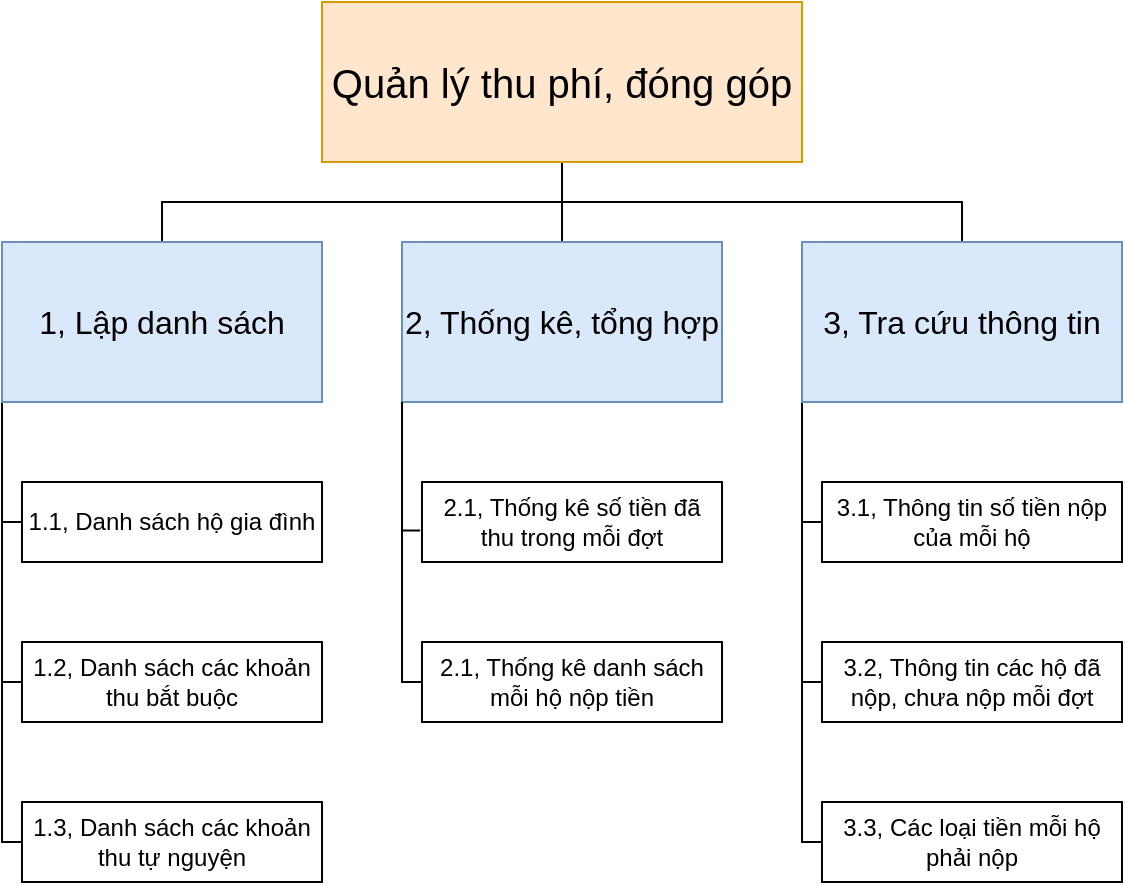 <mxfile version="25.0.3">
  <diagram name="Trang-1" id="LsU3ng23SqDBzvLvnEQI">
    <mxGraphModel dx="875" dy="474" grid="1" gridSize="10" guides="1" tooltips="1" connect="1" arrows="1" fold="1" page="1" pageScale="1" pageWidth="827" pageHeight="1169" math="0" shadow="0">
      <root>
        <mxCell id="0" />
        <mxCell id="1" parent="0" />
        <mxCell id="3CAVAxjYpTLYCpoozpfG-28" value="" style="group" vertex="1" connectable="0" parent="1">
          <mxGeometry x="80" y="80" width="560" height="440" as="geometry" />
        </mxCell>
        <mxCell id="3CAVAxjYpTLYCpoozpfG-25" style="edgeStyle=orthogonalEdgeStyle;rounded=0;orthogonalLoop=1;jettySize=auto;html=1;exitX=0.5;exitY=1;exitDx=0;exitDy=0;entryX=0.5;entryY=0;entryDx=0;entryDy=0;endArrow=none;endFill=0;" edge="1" parent="3CAVAxjYpTLYCpoozpfG-28" source="3CAVAxjYpTLYCpoozpfG-1" target="3CAVAxjYpTLYCpoozpfG-3">
          <mxGeometry relative="1" as="geometry" />
        </mxCell>
        <mxCell id="3CAVAxjYpTLYCpoozpfG-26" style="edgeStyle=orthogonalEdgeStyle;rounded=0;orthogonalLoop=1;jettySize=auto;html=1;exitX=0.5;exitY=1;exitDx=0;exitDy=0;entryX=0.5;entryY=0;entryDx=0;entryDy=0;endArrow=none;endFill=0;" edge="1" parent="3CAVAxjYpTLYCpoozpfG-28" source="3CAVAxjYpTLYCpoozpfG-1" target="3CAVAxjYpTLYCpoozpfG-2">
          <mxGeometry relative="1" as="geometry" />
        </mxCell>
        <mxCell id="3CAVAxjYpTLYCpoozpfG-27" style="edgeStyle=orthogonalEdgeStyle;rounded=0;orthogonalLoop=1;jettySize=auto;html=1;exitX=0.5;exitY=1;exitDx=0;exitDy=0;entryX=0.5;entryY=0;entryDx=0;entryDy=0;endArrow=none;endFill=0;" edge="1" parent="3CAVAxjYpTLYCpoozpfG-28" source="3CAVAxjYpTLYCpoozpfG-1" target="3CAVAxjYpTLYCpoozpfG-4">
          <mxGeometry relative="1" as="geometry" />
        </mxCell>
        <mxCell id="3CAVAxjYpTLYCpoozpfG-1" value="Quản lý thu phí, đóng góp" style="rounded=0;whiteSpace=wrap;html=1;fillColor=#ffe6cc;strokeColor=#d79b00;fontSize=20;" vertex="1" parent="3CAVAxjYpTLYCpoozpfG-28">
          <mxGeometry x="160" width="240" height="80" as="geometry" />
        </mxCell>
        <mxCell id="3CAVAxjYpTLYCpoozpfG-12" style="edgeStyle=orthogonalEdgeStyle;rounded=0;orthogonalLoop=1;jettySize=auto;html=1;exitX=0;exitY=1;exitDx=0;exitDy=0;entryX=0;entryY=0.5;entryDx=0;entryDy=0;endArrow=none;endFill=0;" edge="1" parent="3CAVAxjYpTLYCpoozpfG-28" source="3CAVAxjYpTLYCpoozpfG-2" target="3CAVAxjYpTLYCpoozpfG-5">
          <mxGeometry relative="1" as="geometry">
            <Array as="points">
              <mxPoint y="260" />
            </Array>
          </mxGeometry>
        </mxCell>
        <mxCell id="3CAVAxjYpTLYCpoozpfG-13" style="edgeStyle=orthogonalEdgeStyle;rounded=0;orthogonalLoop=1;jettySize=auto;html=1;exitX=0;exitY=1;exitDx=0;exitDy=0;entryX=0;entryY=0.5;entryDx=0;entryDy=0;endArrow=none;endFill=0;" edge="1" parent="3CAVAxjYpTLYCpoozpfG-28" source="3CAVAxjYpTLYCpoozpfG-2" target="3CAVAxjYpTLYCpoozpfG-10">
          <mxGeometry relative="1" as="geometry">
            <Array as="points">
              <mxPoint y="340" />
            </Array>
          </mxGeometry>
        </mxCell>
        <mxCell id="3CAVAxjYpTLYCpoozpfG-14" style="edgeStyle=orthogonalEdgeStyle;rounded=0;orthogonalLoop=1;jettySize=auto;html=1;exitX=0;exitY=1;exitDx=0;exitDy=0;entryX=0;entryY=0.5;entryDx=0;entryDy=0;endArrow=none;endFill=0;" edge="1" parent="3CAVAxjYpTLYCpoozpfG-28" source="3CAVAxjYpTLYCpoozpfG-2" target="3CAVAxjYpTLYCpoozpfG-11">
          <mxGeometry relative="1" as="geometry">
            <Array as="points">
              <mxPoint y="420" />
            </Array>
          </mxGeometry>
        </mxCell>
        <mxCell id="3CAVAxjYpTLYCpoozpfG-2" value="1, Lập danh sách" style="rounded=0;whiteSpace=wrap;html=1;fillColor=#dae8fc;strokeColor=#6c8ebf;fontSize=16;" vertex="1" parent="3CAVAxjYpTLYCpoozpfG-28">
          <mxGeometry y="120" width="160" height="80" as="geometry" />
        </mxCell>
        <mxCell id="3CAVAxjYpTLYCpoozpfG-21" style="edgeStyle=orthogonalEdgeStyle;rounded=0;orthogonalLoop=1;jettySize=auto;html=1;exitX=0;exitY=1;exitDx=0;exitDy=0;entryX=0;entryY=0.5;entryDx=0;entryDy=0;endArrow=none;endFill=0;" edge="1" parent="3CAVAxjYpTLYCpoozpfG-28" source="3CAVAxjYpTLYCpoozpfG-3" target="3CAVAxjYpTLYCpoozpfG-16">
          <mxGeometry relative="1" as="geometry">
            <Array as="points">
              <mxPoint x="200" y="340" />
            </Array>
          </mxGeometry>
        </mxCell>
        <mxCell id="3CAVAxjYpTLYCpoozpfG-3" value="2, Thống kê, tổng hợp" style="rounded=0;whiteSpace=wrap;html=1;fillColor=#dae8fc;strokeColor=#6c8ebf;fontSize=16;" vertex="1" parent="3CAVAxjYpTLYCpoozpfG-28">
          <mxGeometry x="200" y="120" width="160" height="80" as="geometry" />
        </mxCell>
        <mxCell id="3CAVAxjYpTLYCpoozpfG-22" style="edgeStyle=orthogonalEdgeStyle;rounded=0;orthogonalLoop=1;jettySize=auto;html=1;exitX=0;exitY=1;exitDx=0;exitDy=0;entryX=0;entryY=0.5;entryDx=0;entryDy=0;endArrow=none;endFill=0;" edge="1" parent="3CAVAxjYpTLYCpoozpfG-28" source="3CAVAxjYpTLYCpoozpfG-4" target="3CAVAxjYpTLYCpoozpfG-17">
          <mxGeometry relative="1" as="geometry">
            <Array as="points">
              <mxPoint x="400" y="260" />
            </Array>
          </mxGeometry>
        </mxCell>
        <mxCell id="3CAVAxjYpTLYCpoozpfG-23" style="edgeStyle=orthogonalEdgeStyle;rounded=0;orthogonalLoop=1;jettySize=auto;html=1;exitX=0;exitY=1;exitDx=0;exitDy=0;entryX=0;entryY=0.5;entryDx=0;entryDy=0;endArrow=none;endFill=0;" edge="1" parent="3CAVAxjYpTLYCpoozpfG-28" source="3CAVAxjYpTLYCpoozpfG-4" target="3CAVAxjYpTLYCpoozpfG-18">
          <mxGeometry relative="1" as="geometry">
            <Array as="points">
              <mxPoint x="400" y="340" />
            </Array>
          </mxGeometry>
        </mxCell>
        <mxCell id="3CAVAxjYpTLYCpoozpfG-24" style="edgeStyle=orthogonalEdgeStyle;rounded=0;orthogonalLoop=1;jettySize=auto;html=1;exitX=0;exitY=1;exitDx=0;exitDy=0;entryX=0;entryY=0.5;entryDx=0;entryDy=0;endArrow=none;endFill=0;" edge="1" parent="3CAVAxjYpTLYCpoozpfG-28" source="3CAVAxjYpTLYCpoozpfG-4" target="3CAVAxjYpTLYCpoozpfG-19">
          <mxGeometry relative="1" as="geometry">
            <Array as="points">
              <mxPoint x="400" y="420" />
            </Array>
          </mxGeometry>
        </mxCell>
        <mxCell id="3CAVAxjYpTLYCpoozpfG-4" value="3, Tra cứu thông tin" style="rounded=0;whiteSpace=wrap;html=1;fillColor=#dae8fc;strokeColor=#6c8ebf;fontSize=16;" vertex="1" parent="3CAVAxjYpTLYCpoozpfG-28">
          <mxGeometry x="400" y="120" width="160" height="80" as="geometry" />
        </mxCell>
        <mxCell id="3CAVAxjYpTLYCpoozpfG-5" value="1.1, Danh sách hộ gia đình" style="rounded=0;whiteSpace=wrap;html=1;" vertex="1" parent="3CAVAxjYpTLYCpoozpfG-28">
          <mxGeometry x="10" y="240" width="150" height="40" as="geometry" />
        </mxCell>
        <mxCell id="3CAVAxjYpTLYCpoozpfG-10" value="1.2, Danh sách các khoản thu bắt buộc" style="rounded=0;whiteSpace=wrap;html=1;" vertex="1" parent="3CAVAxjYpTLYCpoozpfG-28">
          <mxGeometry x="10" y="320" width="150" height="40" as="geometry" />
        </mxCell>
        <mxCell id="3CAVAxjYpTLYCpoozpfG-11" value="1.3, Danh sách các khoản thu tự nguyện" style="rounded=0;whiteSpace=wrap;html=1;" vertex="1" parent="3CAVAxjYpTLYCpoozpfG-28">
          <mxGeometry x="10" y="400" width="150" height="40" as="geometry" />
        </mxCell>
        <mxCell id="3CAVAxjYpTLYCpoozpfG-15" value="2.1, Thống kê số tiền đã thu trong mỗi đợt" style="rounded=0;whiteSpace=wrap;html=1;" vertex="1" parent="3CAVAxjYpTLYCpoozpfG-28">
          <mxGeometry x="210" y="240" width="150" height="40" as="geometry" />
        </mxCell>
        <mxCell id="3CAVAxjYpTLYCpoozpfG-16" value="2.1, Thống kê danh sách mỗi hộ nộp tiền" style="rounded=0;whiteSpace=wrap;html=1;" vertex="1" parent="3CAVAxjYpTLYCpoozpfG-28">
          <mxGeometry x="210" y="320" width="150" height="40" as="geometry" />
        </mxCell>
        <mxCell id="3CAVAxjYpTLYCpoozpfG-17" value="3.1, Thông tin số tiền nộp của mỗi hộ" style="rounded=0;whiteSpace=wrap;html=1;" vertex="1" parent="3CAVAxjYpTLYCpoozpfG-28">
          <mxGeometry x="410" y="240" width="150" height="40" as="geometry" />
        </mxCell>
        <mxCell id="3CAVAxjYpTLYCpoozpfG-18" value="3.2, Thông tin các hộ đã nộp, chưa nộp mỗi đợt" style="rounded=0;whiteSpace=wrap;html=1;" vertex="1" parent="3CAVAxjYpTLYCpoozpfG-28">
          <mxGeometry x="410" y="320" width="150" height="40" as="geometry" />
        </mxCell>
        <mxCell id="3CAVAxjYpTLYCpoozpfG-19" value="3.3, Các loại tiền mỗi hộ phải nộp" style="rounded=0;whiteSpace=wrap;html=1;" vertex="1" parent="3CAVAxjYpTLYCpoozpfG-28">
          <mxGeometry x="410" y="400" width="150" height="40" as="geometry" />
        </mxCell>
        <mxCell id="3CAVAxjYpTLYCpoozpfG-20" style="edgeStyle=orthogonalEdgeStyle;rounded=0;orthogonalLoop=1;jettySize=auto;html=1;exitX=0;exitY=1;exitDx=0;exitDy=0;entryX=-0.006;entryY=0.606;entryDx=0;entryDy=0;entryPerimeter=0;endArrow=none;endFill=0;" edge="1" parent="3CAVAxjYpTLYCpoozpfG-28" source="3CAVAxjYpTLYCpoozpfG-3" target="3CAVAxjYpTLYCpoozpfG-15">
          <mxGeometry relative="1" as="geometry">
            <Array as="points">
              <mxPoint x="200" y="264" />
            </Array>
          </mxGeometry>
        </mxCell>
      </root>
    </mxGraphModel>
  </diagram>
</mxfile>
